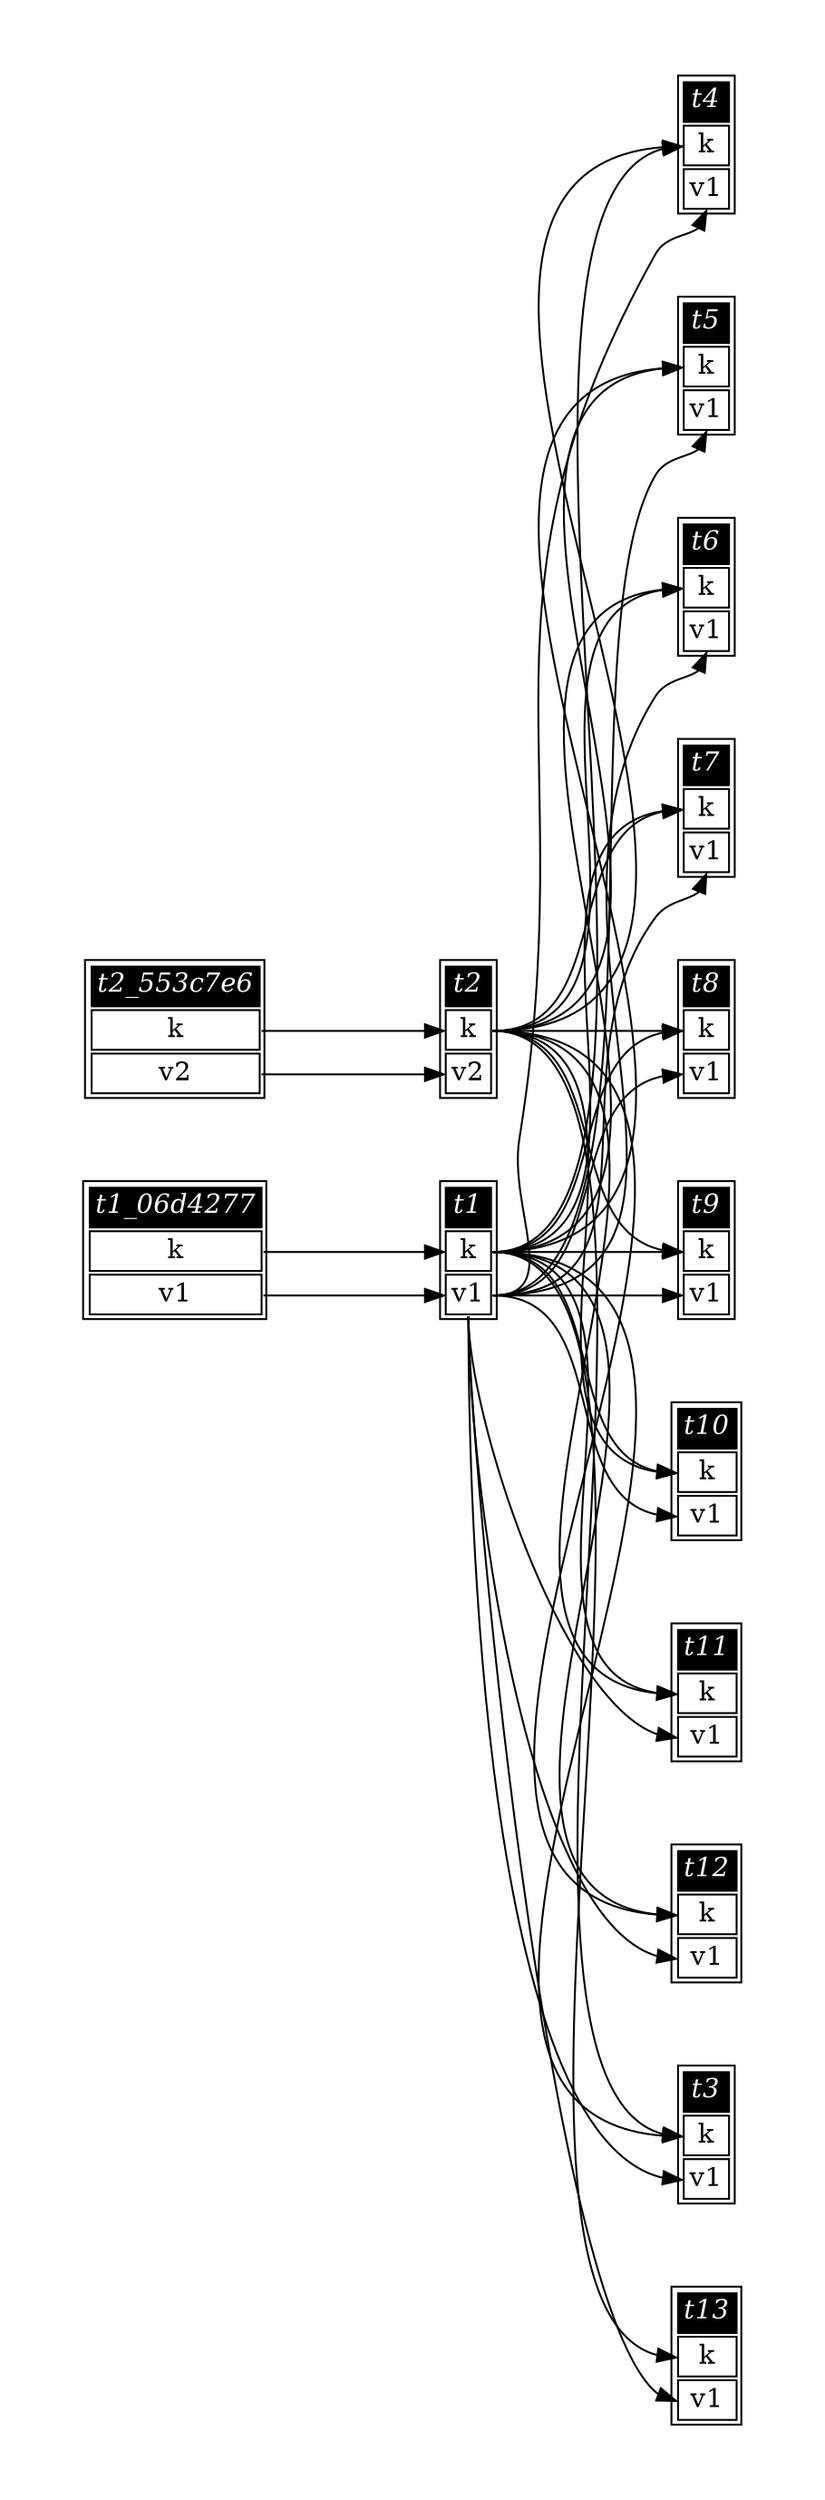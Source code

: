 // Automatically generated by SQLFlowTestSuite


digraph {
  graph [pad="0.5" nodesep="0.5" ranksep="1" fontname="Helvetica" rankdir=LR];
  node [shape=plaintext]

  
"t1" [color="black" label=<
<table>
  <tr><td bgcolor="black" port="nodeName"><i><font color="white">t1</font></i></td></tr>
  <tr><td port="0">k</td></tr>
<tr><td port="1">v1</td></tr>
</table>>];
     

"t10" [color="black" label=<
<table>
  <tr><td bgcolor="black" port="nodeName"><i><font color="white">t10</font></i></td></tr>
  <tr><td port="0">k</td></tr>
<tr><td port="1">v1</td></tr>
</table>>];
     

"t11" [color="black" label=<
<table>
  <tr><td bgcolor="black" port="nodeName"><i><font color="white">t11</font></i></td></tr>
  <tr><td port="0">k</td></tr>
<tr><td port="1">v1</td></tr>
</table>>];
     

"t12" [color="black" label=<
<table>
  <tr><td bgcolor="black" port="nodeName"><i><font color="white">t12</font></i></td></tr>
  <tr><td port="0">k</td></tr>
<tr><td port="1">v1</td></tr>
</table>>];
     

"t13" [color="black" label=<
<table>
  <tr><td bgcolor="black" port="nodeName"><i><font color="white">t13</font></i></td></tr>
  <tr><td port="0">k</td></tr>
<tr><td port="1">v1</td></tr>
</table>>];
     

"t1_06d4277" [color="black" label=<
<table>
  <tr><td bgcolor="black" port="nodeName"><i><font color="white">t1_06d4277</font></i></td></tr>
  <tr><td port="0">k</td></tr>
<tr><td port="1">v1</td></tr>
</table>>];
     

"t2" [color="black" label=<
<table>
  <tr><td bgcolor="black" port="nodeName"><i><font color="white">t2</font></i></td></tr>
  <tr><td port="0">k</td></tr>
<tr><td port="1">v2</td></tr>
</table>>];
     

"t2_553c7e6" [color="black" label=<
<table>
  <tr><td bgcolor="black" port="nodeName"><i><font color="white">t2_553c7e6</font></i></td></tr>
  <tr><td port="0">k</td></tr>
<tr><td port="1">v2</td></tr>
</table>>];
     

"t3" [color="black" label=<
<table>
  <tr><td bgcolor="black" port="nodeName"><i><font color="white">t3</font></i></td></tr>
  <tr><td port="0">k</td></tr>
<tr><td port="1">v1</td></tr>
</table>>];
     

"t4" [color="black" label=<
<table>
  <tr><td bgcolor="black" port="nodeName"><i><font color="white">t4</font></i></td></tr>
  <tr><td port="0">k</td></tr>
<tr><td port="1">v1</td></tr>
</table>>];
     

"t5" [color="black" label=<
<table>
  <tr><td bgcolor="black" port="nodeName"><i><font color="white">t5</font></i></td></tr>
  <tr><td port="0">k</td></tr>
<tr><td port="1">v1</td></tr>
</table>>];
     

"t6" [color="black" label=<
<table>
  <tr><td bgcolor="black" port="nodeName"><i><font color="white">t6</font></i></td></tr>
  <tr><td port="0">k</td></tr>
<tr><td port="1">v1</td></tr>
</table>>];
     

"t7" [color="black" label=<
<table>
  <tr><td bgcolor="black" port="nodeName"><i><font color="white">t7</font></i></td></tr>
  <tr><td port="0">k</td></tr>
<tr><td port="1">v1</td></tr>
</table>>];
     

"t8" [color="black" label=<
<table>
  <tr><td bgcolor="black" port="nodeName"><i><font color="white">t8</font></i></td></tr>
  <tr><td port="0">k</td></tr>
<tr><td port="1">v1</td></tr>
</table>>];
     

"t9" [color="black" label=<
<table>
  <tr><td bgcolor="black" port="nodeName"><i><font color="white">t9</font></i></td></tr>
  <tr><td port="0">k</td></tr>
<tr><td port="1">v1</td></tr>
</table>>];
     
  "t1":0 -> "t10":0;
"t1":0 -> "t11":0;
"t1":0 -> "t12":0;
"t1":0 -> "t13":0;
"t1":0 -> "t3":0;
"t1":0 -> "t4":0;
"t1":0 -> "t5":0;
"t1":0 -> "t6":0;
"t1":0 -> "t7":0;
"t1":0 -> "t8":0;
"t1":0 -> "t9":0;
"t1":1 -> "t10":1;
"t1":1 -> "t11":1;
"t1":1 -> "t12":1;
"t1":1 -> "t13":1;
"t1":1 -> "t3":1;
"t1":1 -> "t4":1;
"t1":1 -> "t5":1;
"t1":1 -> "t6":1;
"t1":1 -> "t7":1;
"t1":1 -> "t8":1;
"t1":1 -> "t9":1;
"t1_06d4277":0 -> "t1":0;
"t1_06d4277":1 -> "t1":1;
"t2":0 -> "t10":0;
"t2":0 -> "t11":0;
"t2":0 -> "t12":0;
"t2":0 -> "t3":0;
"t2":0 -> "t4":0;
"t2":0 -> "t5":0;
"t2":0 -> "t6":0;
"t2":0 -> "t7":0;
"t2":0 -> "t8":0;
"t2":0 -> "t9":0;
"t2_553c7e6":0 -> "t2":0;
"t2_553c7e6":1 -> "t2":1;
}
       